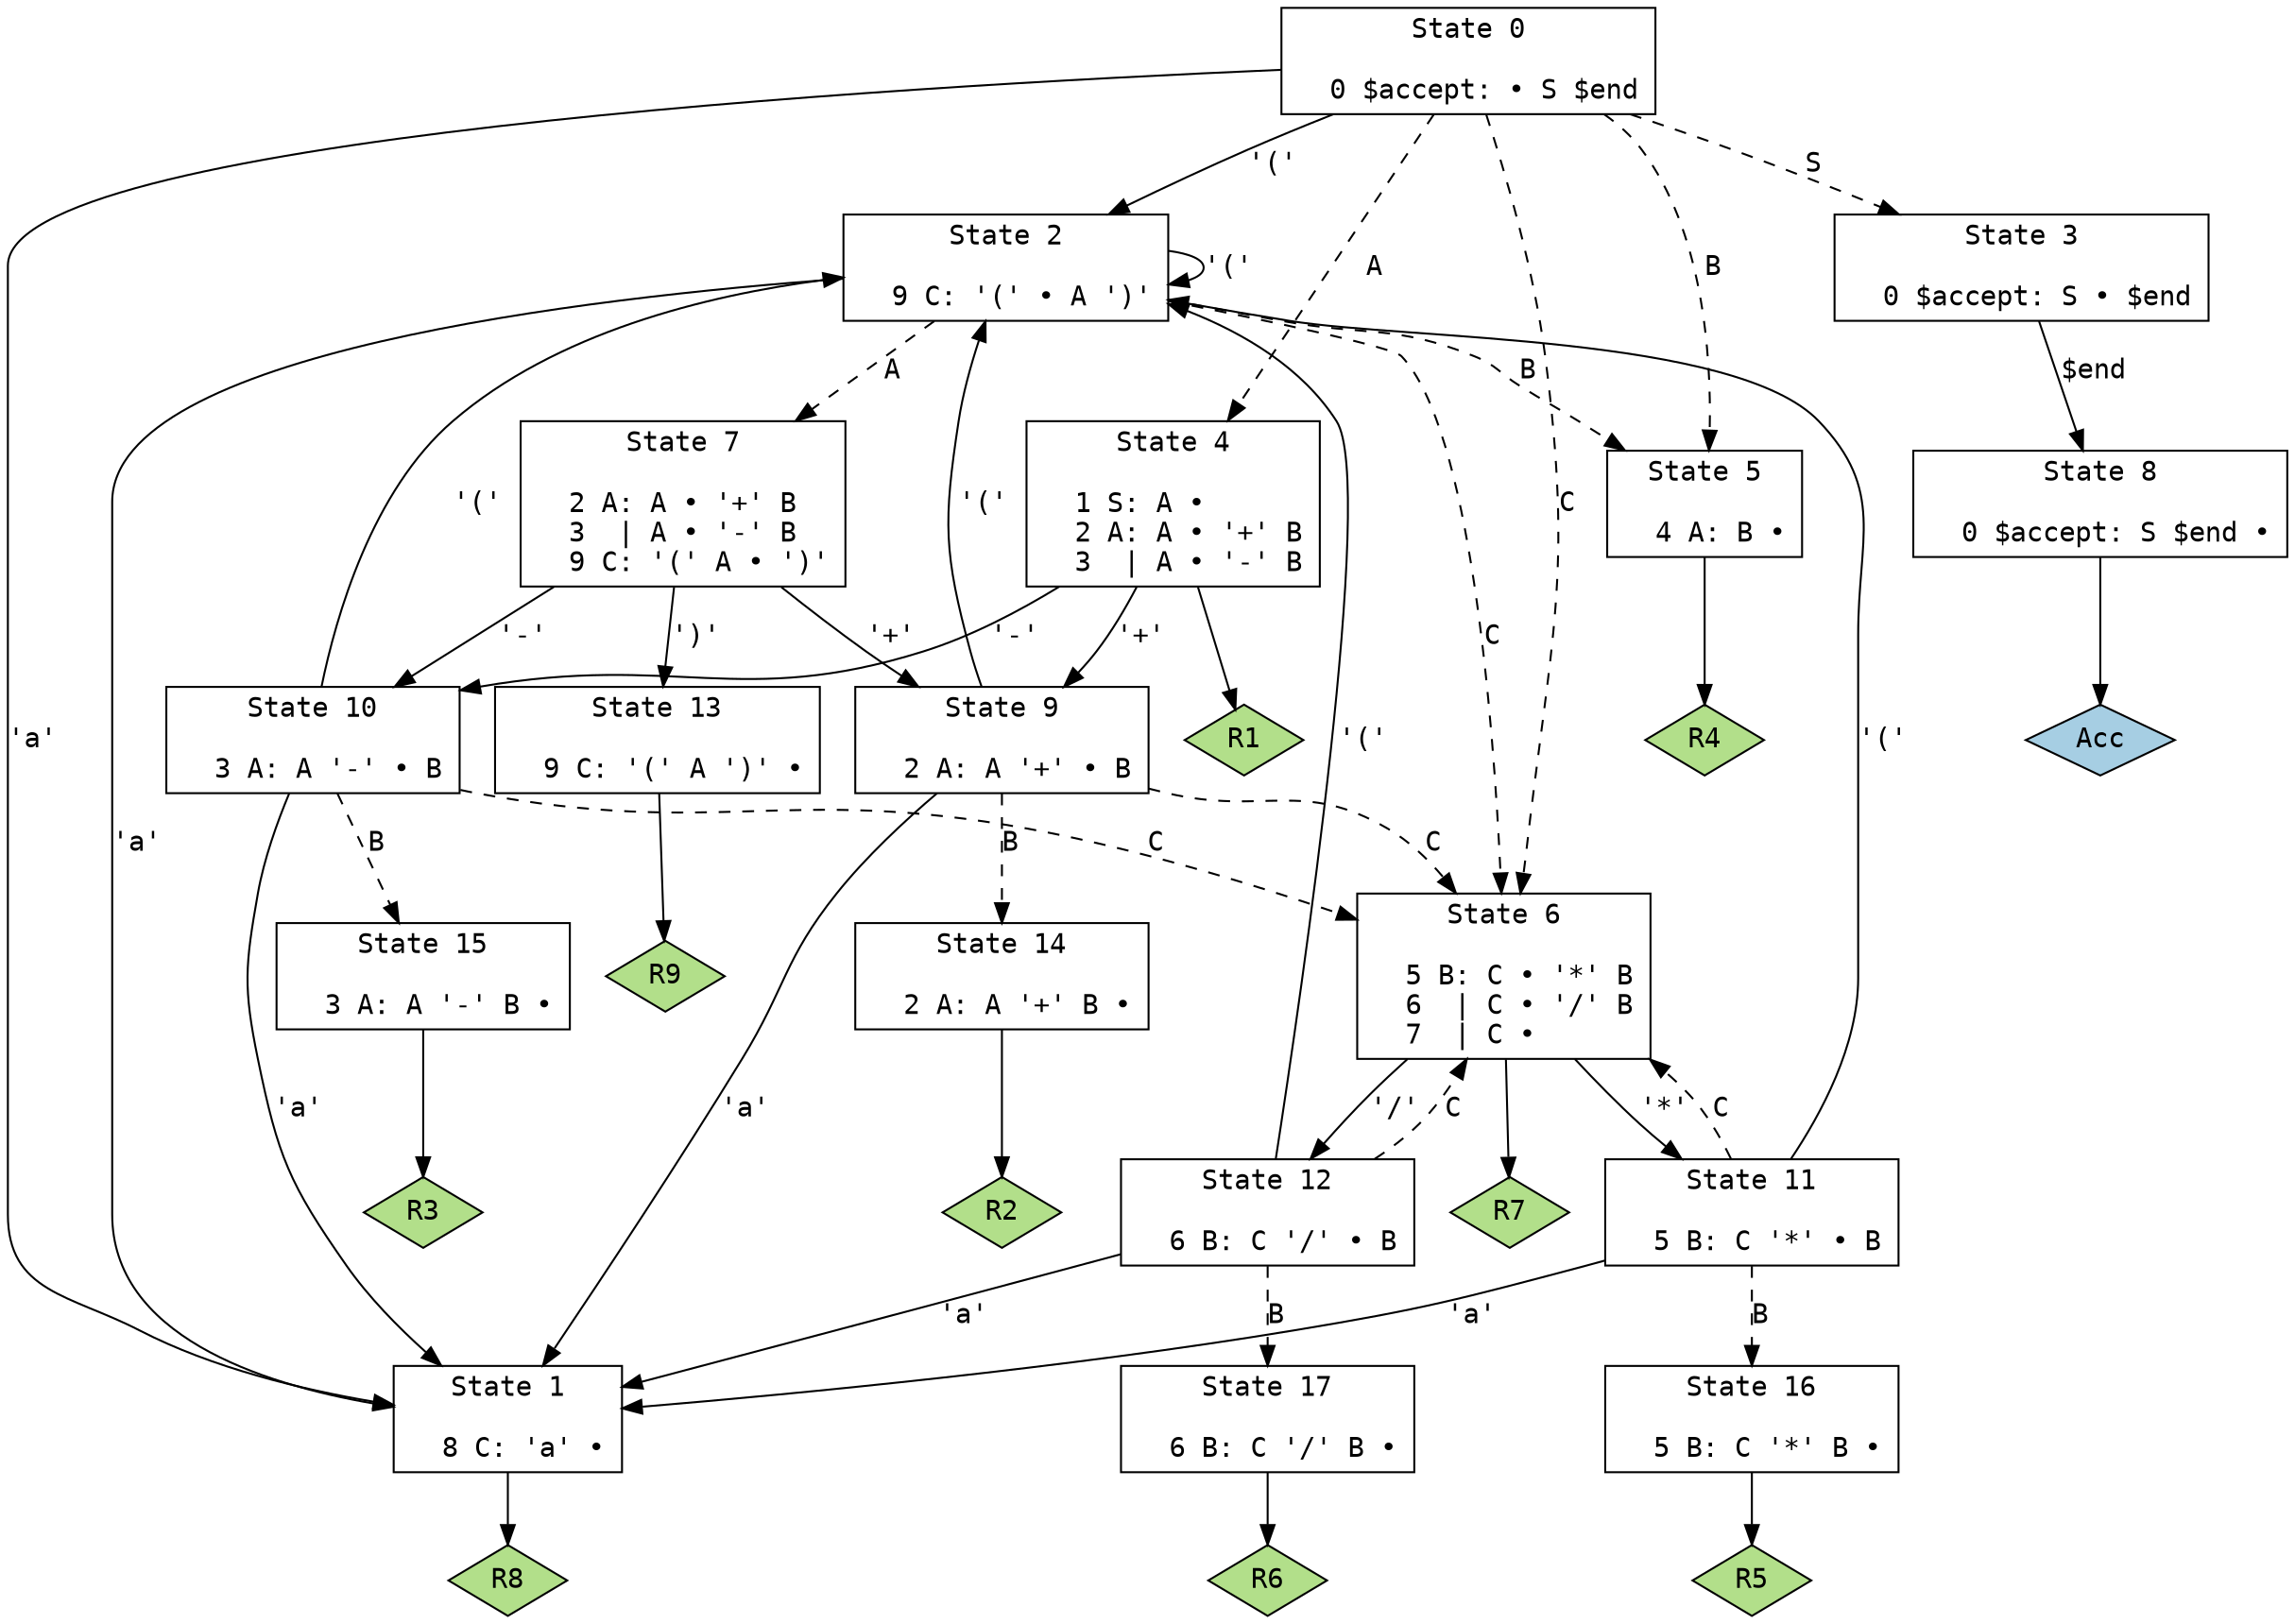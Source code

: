 // Generated by GNU Bison 3.8.2.
// Report bugs to <bug-bison@gnu.org>.
// Home page: <https://www.gnu.org/software/bison/>.

digraph "main.yy"
{
  node [fontname = courier, shape = box, colorscheme = paired6]
  edge [fontname = courier]

  0 [label="State 0\n\l  0 $accept: • S $end\l"]
  0 -> 1 [style=solid label="'a'"]
  0 -> 2 [style=solid label="'('"]
  0 -> 3 [style=dashed label="S"]
  0 -> 4 [style=dashed label="A"]
  0 -> 5 [style=dashed label="B"]
  0 -> 6 [style=dashed label="C"]
  1 [label="State 1\n\l  8 C: 'a' •\l"]
  1 -> "1R8" [style=solid]
 "1R8" [label="R8", fillcolor=3, shape=diamond, style=filled]
  2 [label="State 2\n\l  9 C: '(' • A ')'\l"]
  2 -> 1 [style=solid label="'a'"]
  2 -> 2 [style=solid label="'('"]
  2 -> 7 [style=dashed label="A"]
  2 -> 5 [style=dashed label="B"]
  2 -> 6 [style=dashed label="C"]
  3 [label="State 3\n\l  0 $accept: S • $end\l"]
  3 -> 8 [style=solid label="$end"]
  4 [label="State 4\n\l  1 S: A •\l  2 A: A • '+' B\l  3  | A • '-' B\l"]
  4 -> 9 [style=solid label="'+'"]
  4 -> 10 [style=solid label="'-'"]
  4 -> "4R1" [style=solid]
 "4R1" [label="R1", fillcolor=3, shape=diamond, style=filled]
  5 [label="State 5\n\l  4 A: B •\l"]
  5 -> "5R4" [style=solid]
 "5R4" [label="R4", fillcolor=3, shape=diamond, style=filled]
  6 [label="State 6\n\l  5 B: C • '*' B\l  6  | C • '/' B\l  7  | C •\l"]
  6 -> 11 [style=solid label="'*'"]
  6 -> 12 [style=solid label="'/'"]
  6 -> "6R7" [style=solid]
 "6R7" [label="R7", fillcolor=3, shape=diamond, style=filled]
  7 [label="State 7\n\l  2 A: A • '+' B\l  3  | A • '-' B\l  9 C: '(' A • ')'\l"]
  7 -> 9 [style=solid label="'+'"]
  7 -> 10 [style=solid label="'-'"]
  7 -> 13 [style=solid label="')'"]
  8 [label="State 8\n\l  0 $accept: S $end •\l"]
  8 -> "8R0" [style=solid]
 "8R0" [label="Acc", fillcolor=1, shape=diamond, style=filled]
  9 [label="State 9\n\l  2 A: A '+' • B\l"]
  9 -> 1 [style=solid label="'a'"]
  9 -> 2 [style=solid label="'('"]
  9 -> 14 [style=dashed label="B"]
  9 -> 6 [style=dashed label="C"]
  10 [label="State 10\n\l  3 A: A '-' • B\l"]
  10 -> 1 [style=solid label="'a'"]
  10 -> 2 [style=solid label="'('"]
  10 -> 15 [style=dashed label="B"]
  10 -> 6 [style=dashed label="C"]
  11 [label="State 11\n\l  5 B: C '*' • B\l"]
  11 -> 1 [style=solid label="'a'"]
  11 -> 2 [style=solid label="'('"]
  11 -> 16 [style=dashed label="B"]
  11 -> 6 [style=dashed label="C"]
  12 [label="State 12\n\l  6 B: C '/' • B\l"]
  12 -> 1 [style=solid label="'a'"]
  12 -> 2 [style=solid label="'('"]
  12 -> 17 [style=dashed label="B"]
  12 -> 6 [style=dashed label="C"]
  13 [label="State 13\n\l  9 C: '(' A ')' •\l"]
  13 -> "13R9" [style=solid]
 "13R9" [label="R9", fillcolor=3, shape=diamond, style=filled]
  14 [label="State 14\n\l  2 A: A '+' B •\l"]
  14 -> "14R2" [style=solid]
 "14R2" [label="R2", fillcolor=3, shape=diamond, style=filled]
  15 [label="State 15\n\l  3 A: A '-' B •\l"]
  15 -> "15R3" [style=solid]
 "15R3" [label="R3", fillcolor=3, shape=diamond, style=filled]
  16 [label="State 16\n\l  5 B: C '*' B •\l"]
  16 -> "16R5" [style=solid]
 "16R5" [label="R5", fillcolor=3, shape=diamond, style=filled]
  17 [label="State 17\n\l  6 B: C '/' B •\l"]
  17 -> "17R6" [style=solid]
 "17R6" [label="R6", fillcolor=3, shape=diamond, style=filled]
}
